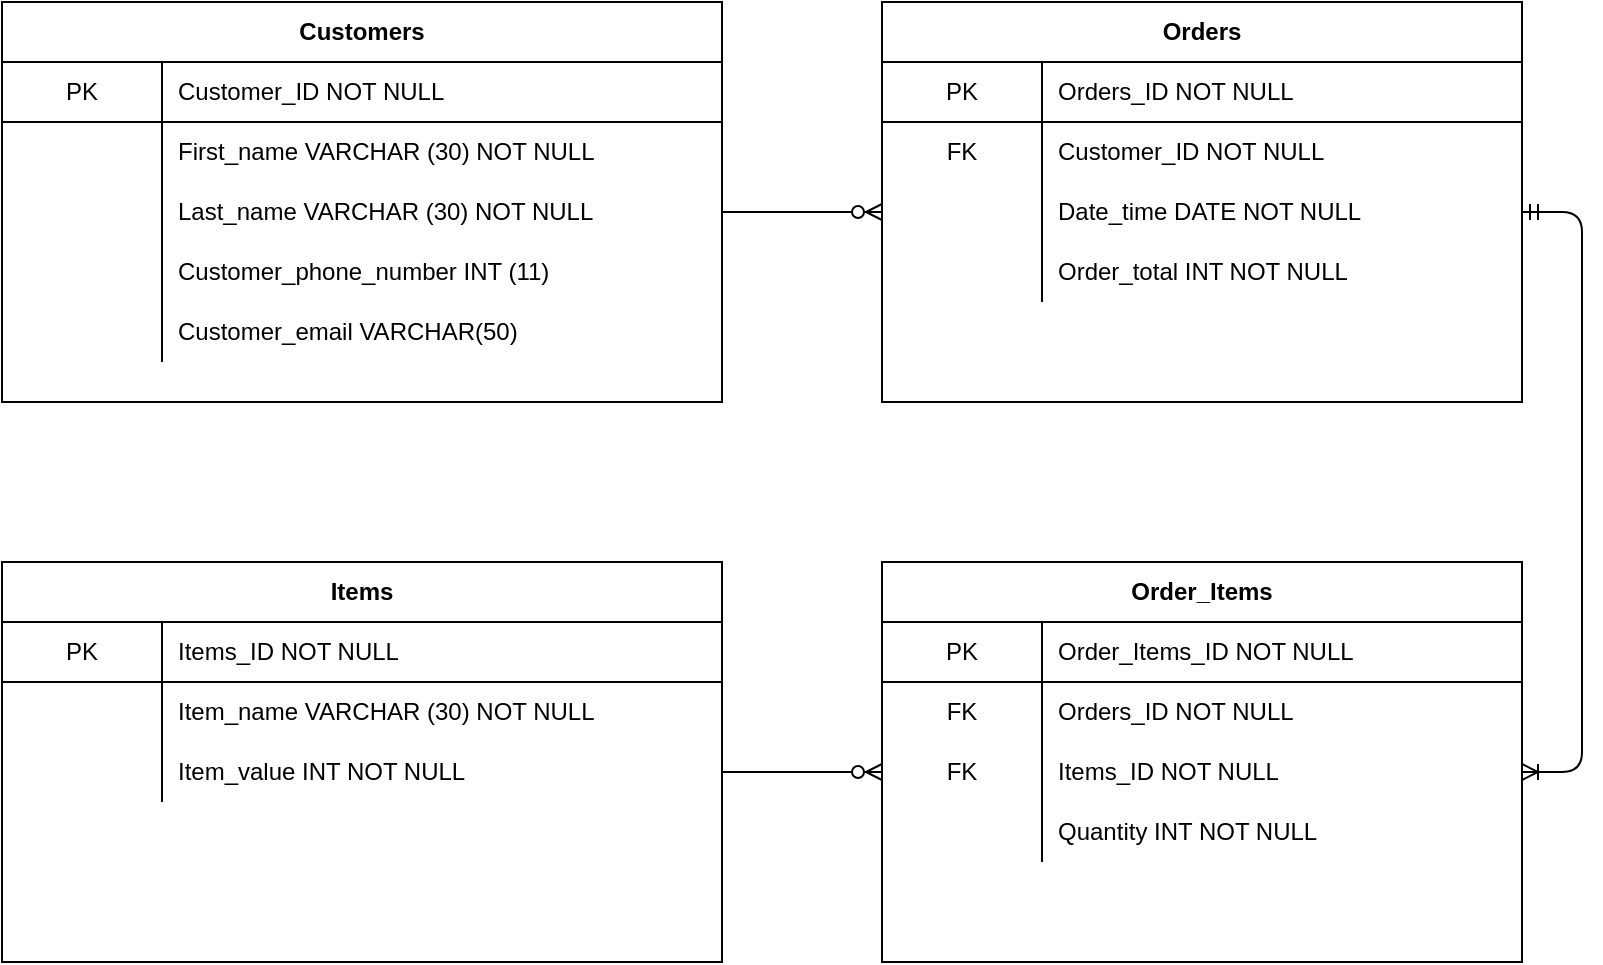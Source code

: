 <mxfile version="14.2.7" type="github">
  <diagram name="Page-1" id="9f46799a-70d6-7492-0946-bef42562c5a5">
    <mxGraphModel dx="1422" dy="832" grid="1" gridSize="10" guides="1" tooltips="1" connect="1" arrows="1" fold="1" page="1" pageScale="1" pageWidth="1100" pageHeight="850" background="#ffffff" math="0" shadow="0">
      <root>
        <mxCell id="0" />
        <mxCell id="1" parent="0" />
        <mxCell id="aNF0O6-SXwINJK2UG5cX-1" value="Customers" style="shape=table;html=1;whiteSpace=wrap;startSize=30;container=1;collapsible=0;childLayout=tableLayout;fixedRows=1;rowLines=0;fontStyle=1;align=center;" parent="1" vertex="1">
          <mxGeometry x="40" y="80" width="360" height="200" as="geometry" />
        </mxCell>
        <mxCell id="aNF0O6-SXwINJK2UG5cX-2" value="" style="shape=partialRectangle;html=1;whiteSpace=wrap;collapsible=0;dropTarget=0;pointerEvents=0;fillColor=none;top=0;left=0;bottom=1;right=0;points=[[0,0.5],[1,0.5]];portConstraint=eastwest;" parent="aNF0O6-SXwINJK2UG5cX-1" vertex="1">
          <mxGeometry y="30" width="360" height="30" as="geometry" />
        </mxCell>
        <mxCell id="aNF0O6-SXwINJK2UG5cX-3" value="PK" style="shape=partialRectangle;html=1;whiteSpace=wrap;connectable=0;fillColor=none;top=0;left=0;bottom=0;right=0;overflow=hidden;" parent="aNF0O6-SXwINJK2UG5cX-2" vertex="1">
          <mxGeometry width="80" height="30" as="geometry" />
        </mxCell>
        <mxCell id="aNF0O6-SXwINJK2UG5cX-4" value="Customer_ID NOT NULL" style="shape=partialRectangle;html=1;whiteSpace=wrap;connectable=0;fillColor=none;top=0;left=0;bottom=0;right=0;align=left;spacingLeft=6;overflow=hidden;" parent="aNF0O6-SXwINJK2UG5cX-2" vertex="1">
          <mxGeometry x="80" width="280" height="30" as="geometry" />
        </mxCell>
        <mxCell id="aNF0O6-SXwINJK2UG5cX-5" value="" style="shape=partialRectangle;html=1;whiteSpace=wrap;collapsible=0;dropTarget=0;pointerEvents=0;fillColor=none;top=0;left=0;bottom=0;right=0;points=[[0,0.5],[1,0.5]];portConstraint=eastwest;" parent="aNF0O6-SXwINJK2UG5cX-1" vertex="1">
          <mxGeometry y="60" width="360" height="30" as="geometry" />
        </mxCell>
        <mxCell id="aNF0O6-SXwINJK2UG5cX-6" value="" style="shape=partialRectangle;html=1;whiteSpace=wrap;connectable=0;fillColor=none;top=0;left=0;bottom=0;right=0;overflow=hidden;" parent="aNF0O6-SXwINJK2UG5cX-5" vertex="1">
          <mxGeometry width="80" height="30" as="geometry" />
        </mxCell>
        <mxCell id="aNF0O6-SXwINJK2UG5cX-7" value="First_name VARCHAR (30) NOT NULL" style="shape=partialRectangle;html=1;whiteSpace=wrap;connectable=0;fillColor=none;top=0;left=0;bottom=0;right=0;align=left;spacingLeft=6;overflow=hidden;" parent="aNF0O6-SXwINJK2UG5cX-5" vertex="1">
          <mxGeometry x="80" width="280" height="30" as="geometry" />
        </mxCell>
        <mxCell id="aNF0O6-SXwINJK2UG5cX-8" value="" style="shape=partialRectangle;html=1;whiteSpace=wrap;collapsible=0;dropTarget=0;pointerEvents=0;fillColor=none;top=0;left=0;bottom=0;right=0;points=[[0,0.5],[1,0.5]];portConstraint=eastwest;" parent="aNF0O6-SXwINJK2UG5cX-1" vertex="1">
          <mxGeometry y="90" width="360" height="30" as="geometry" />
        </mxCell>
        <mxCell id="aNF0O6-SXwINJK2UG5cX-9" value="" style="shape=partialRectangle;html=1;whiteSpace=wrap;connectable=0;fillColor=none;top=0;left=0;bottom=0;right=0;overflow=hidden;" parent="aNF0O6-SXwINJK2UG5cX-8" vertex="1">
          <mxGeometry width="80" height="30" as="geometry" />
        </mxCell>
        <mxCell id="aNF0O6-SXwINJK2UG5cX-10" value="Last_name VARCHAR (30) NOT NULL" style="shape=partialRectangle;html=1;whiteSpace=wrap;connectable=0;fillColor=none;top=0;left=0;bottom=0;right=0;align=left;spacingLeft=6;overflow=hidden;" parent="aNF0O6-SXwINJK2UG5cX-8" vertex="1">
          <mxGeometry x="80" width="280" height="30" as="geometry" />
        </mxCell>
        <mxCell id="aNF0O6-SXwINJK2UG5cX-84" style="shape=partialRectangle;html=1;whiteSpace=wrap;collapsible=0;dropTarget=0;pointerEvents=0;fillColor=none;top=0;left=0;bottom=0;right=0;points=[[0,0.5],[1,0.5]];portConstraint=eastwest;" parent="aNF0O6-SXwINJK2UG5cX-1" vertex="1">
          <mxGeometry y="120" width="360" height="30" as="geometry" />
        </mxCell>
        <mxCell id="aNF0O6-SXwINJK2UG5cX-85" style="shape=partialRectangle;html=1;whiteSpace=wrap;connectable=0;fillColor=none;top=0;left=0;bottom=0;right=0;overflow=hidden;" parent="aNF0O6-SXwINJK2UG5cX-84" vertex="1">
          <mxGeometry width="80" height="30" as="geometry" />
        </mxCell>
        <mxCell id="aNF0O6-SXwINJK2UG5cX-86" value="Customer_phone_number INT (11)&amp;nbsp;" style="shape=partialRectangle;html=1;whiteSpace=wrap;connectable=0;fillColor=none;top=0;left=0;bottom=0;right=0;align=left;spacingLeft=6;overflow=hidden;" parent="aNF0O6-SXwINJK2UG5cX-84" vertex="1">
          <mxGeometry x="80" width="280" height="30" as="geometry" />
        </mxCell>
        <mxCell id="aNF0O6-SXwINJK2UG5cX-87" style="shape=partialRectangle;html=1;whiteSpace=wrap;collapsible=0;dropTarget=0;pointerEvents=0;fillColor=none;top=0;left=0;bottom=0;right=0;points=[[0,0.5],[1,0.5]];portConstraint=eastwest;" parent="aNF0O6-SXwINJK2UG5cX-1" vertex="1">
          <mxGeometry y="150" width="360" height="30" as="geometry" />
        </mxCell>
        <mxCell id="aNF0O6-SXwINJK2UG5cX-88" style="shape=partialRectangle;html=1;whiteSpace=wrap;connectable=0;fillColor=none;top=0;left=0;bottom=0;right=0;overflow=hidden;" parent="aNF0O6-SXwINJK2UG5cX-87" vertex="1">
          <mxGeometry width="80" height="30" as="geometry" />
        </mxCell>
        <mxCell id="aNF0O6-SXwINJK2UG5cX-89" value="Customer_email VARCHAR(50)" style="shape=partialRectangle;html=1;whiteSpace=wrap;connectable=0;fillColor=none;top=0;left=0;bottom=0;right=0;align=left;spacingLeft=6;overflow=hidden;" parent="aNF0O6-SXwINJK2UG5cX-87" vertex="1">
          <mxGeometry x="80" width="280" height="30" as="geometry" />
        </mxCell>
        <mxCell id="aNF0O6-SXwINJK2UG5cX-16" value="Orders" style="shape=table;html=1;whiteSpace=wrap;startSize=30;container=1;collapsible=0;childLayout=tableLayout;fixedRows=1;rowLines=0;fontStyle=1;align=center;" parent="1" vertex="1">
          <mxGeometry x="480" y="80" width="320" height="200" as="geometry" />
        </mxCell>
        <mxCell id="aNF0O6-SXwINJK2UG5cX-17" value="" style="shape=partialRectangle;html=1;whiteSpace=wrap;collapsible=0;dropTarget=0;pointerEvents=0;fillColor=none;top=0;left=0;bottom=1;right=0;points=[[0,0.5],[1,0.5]];portConstraint=eastwest;" parent="aNF0O6-SXwINJK2UG5cX-16" vertex="1">
          <mxGeometry y="30" width="320" height="30" as="geometry" />
        </mxCell>
        <mxCell id="aNF0O6-SXwINJK2UG5cX-18" value="PK" style="shape=partialRectangle;html=1;whiteSpace=wrap;connectable=0;fillColor=none;top=0;left=0;bottom=0;right=0;overflow=hidden;" parent="aNF0O6-SXwINJK2UG5cX-17" vertex="1">
          <mxGeometry width="80" height="30" as="geometry" />
        </mxCell>
        <mxCell id="aNF0O6-SXwINJK2UG5cX-19" value="Orders_ID NOT NULL" style="shape=partialRectangle;html=1;whiteSpace=wrap;connectable=0;fillColor=none;top=0;left=0;bottom=0;right=0;align=left;spacingLeft=6;overflow=hidden;" parent="aNF0O6-SXwINJK2UG5cX-17" vertex="1">
          <mxGeometry x="80" width="240" height="30" as="geometry" />
        </mxCell>
        <mxCell id="aNF0O6-SXwINJK2UG5cX-20" value="" style="shape=partialRectangle;html=1;whiteSpace=wrap;collapsible=0;dropTarget=0;pointerEvents=0;fillColor=none;top=0;left=0;bottom=0;right=0;points=[[0,0.5],[1,0.5]];portConstraint=eastwest;" parent="aNF0O6-SXwINJK2UG5cX-16" vertex="1">
          <mxGeometry y="60" width="320" height="30" as="geometry" />
        </mxCell>
        <mxCell id="aNF0O6-SXwINJK2UG5cX-21" value="FK" style="shape=partialRectangle;html=1;whiteSpace=wrap;connectable=0;fillColor=none;top=0;left=0;bottom=0;right=0;overflow=hidden;" parent="aNF0O6-SXwINJK2UG5cX-20" vertex="1">
          <mxGeometry width="80" height="30" as="geometry" />
        </mxCell>
        <mxCell id="aNF0O6-SXwINJK2UG5cX-22" value="Customer_ID NOT NULL" style="shape=partialRectangle;html=1;whiteSpace=wrap;connectable=0;fillColor=none;top=0;left=0;bottom=0;right=0;align=left;spacingLeft=6;overflow=hidden;" parent="aNF0O6-SXwINJK2UG5cX-20" vertex="1">
          <mxGeometry x="80" width="240" height="30" as="geometry" />
        </mxCell>
        <mxCell id="aNF0O6-SXwINJK2UG5cX-23" value="" style="shape=partialRectangle;html=1;whiteSpace=wrap;collapsible=0;dropTarget=0;pointerEvents=0;fillColor=none;top=0;left=0;bottom=0;right=0;points=[[0,0.5],[1,0.5]];portConstraint=eastwest;" parent="aNF0O6-SXwINJK2UG5cX-16" vertex="1">
          <mxGeometry y="90" width="320" height="30" as="geometry" />
        </mxCell>
        <mxCell id="aNF0O6-SXwINJK2UG5cX-24" value="" style="shape=partialRectangle;html=1;whiteSpace=wrap;connectable=0;fillColor=none;top=0;left=0;bottom=0;right=0;overflow=hidden;" parent="aNF0O6-SXwINJK2UG5cX-23" vertex="1">
          <mxGeometry width="80" height="30" as="geometry" />
        </mxCell>
        <mxCell id="aNF0O6-SXwINJK2UG5cX-25" value="Date_time DATE NOT NULL" style="shape=partialRectangle;html=1;whiteSpace=wrap;connectable=0;fillColor=none;top=0;left=0;bottom=0;right=0;align=left;spacingLeft=6;overflow=hidden;" parent="aNF0O6-SXwINJK2UG5cX-23" vertex="1">
          <mxGeometry x="80" width="240" height="30" as="geometry" />
        </mxCell>
        <mxCell id="aNF0O6-SXwINJK2UG5cX-90" style="shape=partialRectangle;html=1;whiteSpace=wrap;collapsible=0;dropTarget=0;pointerEvents=0;fillColor=none;top=0;left=0;bottom=0;right=0;points=[[0,0.5],[1,0.5]];portConstraint=eastwest;" parent="aNF0O6-SXwINJK2UG5cX-16" vertex="1">
          <mxGeometry y="120" width="320" height="30" as="geometry" />
        </mxCell>
        <mxCell id="aNF0O6-SXwINJK2UG5cX-91" style="shape=partialRectangle;html=1;whiteSpace=wrap;connectable=0;fillColor=none;top=0;left=0;bottom=0;right=0;overflow=hidden;" parent="aNF0O6-SXwINJK2UG5cX-90" vertex="1">
          <mxGeometry width="80" height="30" as="geometry" />
        </mxCell>
        <mxCell id="aNF0O6-SXwINJK2UG5cX-92" value="Order_total INT NOT NULL" style="shape=partialRectangle;html=1;whiteSpace=wrap;connectable=0;fillColor=none;top=0;left=0;bottom=0;right=0;align=left;spacingLeft=6;overflow=hidden;" parent="aNF0O6-SXwINJK2UG5cX-90" vertex="1">
          <mxGeometry x="80" width="240" height="30" as="geometry" />
        </mxCell>
        <mxCell id="aNF0O6-SXwINJK2UG5cX-26" value="Items" style="shape=table;html=1;whiteSpace=wrap;startSize=30;container=1;collapsible=0;childLayout=tableLayout;fixedRows=1;rowLines=0;fontStyle=1;align=center;" parent="1" vertex="1">
          <mxGeometry x="40" y="360" width="360" height="200" as="geometry" />
        </mxCell>
        <mxCell id="aNF0O6-SXwINJK2UG5cX-27" value="" style="shape=partialRectangle;html=1;whiteSpace=wrap;collapsible=0;dropTarget=0;pointerEvents=0;fillColor=none;top=0;left=0;bottom=1;right=0;points=[[0,0.5],[1,0.5]];portConstraint=eastwest;" parent="aNF0O6-SXwINJK2UG5cX-26" vertex="1">
          <mxGeometry y="30" width="360" height="30" as="geometry" />
        </mxCell>
        <mxCell id="aNF0O6-SXwINJK2UG5cX-28" value="PK" style="shape=partialRectangle;html=1;whiteSpace=wrap;connectable=0;fillColor=none;top=0;left=0;bottom=0;right=0;overflow=hidden;" parent="aNF0O6-SXwINJK2UG5cX-27" vertex="1">
          <mxGeometry width="80" height="30" as="geometry" />
        </mxCell>
        <mxCell id="aNF0O6-SXwINJK2UG5cX-29" value="Items_ID NOT NULL" style="shape=partialRectangle;html=1;whiteSpace=wrap;connectable=0;fillColor=none;top=0;left=0;bottom=0;right=0;align=left;spacingLeft=6;overflow=hidden;" parent="aNF0O6-SXwINJK2UG5cX-27" vertex="1">
          <mxGeometry x="80" width="280" height="30" as="geometry" />
        </mxCell>
        <mxCell id="aNF0O6-SXwINJK2UG5cX-30" value="" style="shape=partialRectangle;html=1;whiteSpace=wrap;collapsible=0;dropTarget=0;pointerEvents=0;fillColor=none;top=0;left=0;bottom=0;right=0;points=[[0,0.5],[1,0.5]];portConstraint=eastwest;" parent="aNF0O6-SXwINJK2UG5cX-26" vertex="1">
          <mxGeometry y="60" width="360" height="30" as="geometry" />
        </mxCell>
        <mxCell id="aNF0O6-SXwINJK2UG5cX-31" value="" style="shape=partialRectangle;html=1;whiteSpace=wrap;connectable=0;fillColor=none;top=0;left=0;bottom=0;right=0;overflow=hidden;" parent="aNF0O6-SXwINJK2UG5cX-30" vertex="1">
          <mxGeometry width="80" height="30" as="geometry" />
        </mxCell>
        <mxCell id="aNF0O6-SXwINJK2UG5cX-32" value="Item_name VARCHAR (30) NOT NULL" style="shape=partialRectangle;html=1;whiteSpace=wrap;connectable=0;fillColor=none;top=0;left=0;bottom=0;right=0;align=left;spacingLeft=6;overflow=hidden;" parent="aNF0O6-SXwINJK2UG5cX-30" vertex="1">
          <mxGeometry x="80" width="280" height="30" as="geometry" />
        </mxCell>
        <mxCell id="aNF0O6-SXwINJK2UG5cX-33" value="" style="shape=partialRectangle;html=1;whiteSpace=wrap;collapsible=0;dropTarget=0;pointerEvents=0;fillColor=none;top=0;left=0;bottom=0;right=0;points=[[0,0.5],[1,0.5]];portConstraint=eastwest;" parent="aNF0O6-SXwINJK2UG5cX-26" vertex="1">
          <mxGeometry y="90" width="360" height="30" as="geometry" />
        </mxCell>
        <mxCell id="aNF0O6-SXwINJK2UG5cX-34" value="" style="shape=partialRectangle;html=1;whiteSpace=wrap;connectable=0;fillColor=none;top=0;left=0;bottom=0;right=0;overflow=hidden;" parent="aNF0O6-SXwINJK2UG5cX-33" vertex="1">
          <mxGeometry width="80" height="30" as="geometry" />
        </mxCell>
        <mxCell id="aNF0O6-SXwINJK2UG5cX-35" value="Item_value INT NOT NULL" style="shape=partialRectangle;html=1;whiteSpace=wrap;connectable=0;fillColor=none;top=0;left=0;bottom=0;right=0;align=left;spacingLeft=6;overflow=hidden;" parent="aNF0O6-SXwINJK2UG5cX-33" vertex="1">
          <mxGeometry x="80" width="280" height="30" as="geometry" />
        </mxCell>
        <mxCell id="aNF0O6-SXwINJK2UG5cX-37" value="Order_Items" style="shape=table;html=1;whiteSpace=wrap;startSize=30;container=1;collapsible=0;childLayout=tableLayout;fixedRows=1;rowLines=0;fontStyle=1;align=center;" parent="1" vertex="1">
          <mxGeometry x="480" y="360" width="320" height="200" as="geometry" />
        </mxCell>
        <mxCell id="aNF0O6-SXwINJK2UG5cX-38" value="" style="shape=partialRectangle;html=1;whiteSpace=wrap;collapsible=0;dropTarget=0;pointerEvents=0;fillColor=none;top=0;left=0;bottom=1;right=0;points=[[0,0.5],[1,0.5]];portConstraint=eastwest;" parent="aNF0O6-SXwINJK2UG5cX-37" vertex="1">
          <mxGeometry y="30" width="320" height="30" as="geometry" />
        </mxCell>
        <mxCell id="aNF0O6-SXwINJK2UG5cX-39" value="PK" style="shape=partialRectangle;html=1;whiteSpace=wrap;connectable=0;fillColor=none;top=0;left=0;bottom=0;right=0;overflow=hidden;" parent="aNF0O6-SXwINJK2UG5cX-38" vertex="1">
          <mxGeometry width="80" height="30" as="geometry" />
        </mxCell>
        <mxCell id="aNF0O6-SXwINJK2UG5cX-40" value="Order_Items_ID NOT NULL" style="shape=partialRectangle;html=1;whiteSpace=wrap;connectable=0;fillColor=none;top=0;left=0;bottom=0;right=0;align=left;spacingLeft=6;overflow=hidden;" parent="aNF0O6-SXwINJK2UG5cX-38" vertex="1">
          <mxGeometry x="80" width="240" height="30" as="geometry" />
        </mxCell>
        <mxCell id="aNF0O6-SXwINJK2UG5cX-41" value="" style="shape=partialRectangle;html=1;whiteSpace=wrap;collapsible=0;dropTarget=0;pointerEvents=0;fillColor=none;top=0;left=0;bottom=0;right=0;points=[[0,0.5],[1,0.5]];portConstraint=eastwest;" parent="aNF0O6-SXwINJK2UG5cX-37" vertex="1">
          <mxGeometry y="60" width="320" height="30" as="geometry" />
        </mxCell>
        <mxCell id="aNF0O6-SXwINJK2UG5cX-42" value="FK" style="shape=partialRectangle;html=1;whiteSpace=wrap;connectable=0;fillColor=none;top=0;left=0;bottom=0;right=0;overflow=hidden;" parent="aNF0O6-SXwINJK2UG5cX-41" vertex="1">
          <mxGeometry width="80" height="30" as="geometry" />
        </mxCell>
        <mxCell id="aNF0O6-SXwINJK2UG5cX-43" value="Orders_ID NOT NULL" style="shape=partialRectangle;html=1;whiteSpace=wrap;connectable=0;fillColor=none;top=0;left=0;bottom=0;right=0;align=left;spacingLeft=6;overflow=hidden;" parent="aNF0O6-SXwINJK2UG5cX-41" vertex="1">
          <mxGeometry x="80" width="240" height="30" as="geometry" />
        </mxCell>
        <mxCell id="aNF0O6-SXwINJK2UG5cX-44" value="" style="shape=partialRectangle;html=1;whiteSpace=wrap;collapsible=0;dropTarget=0;pointerEvents=0;fillColor=none;top=0;left=0;bottom=0;right=0;points=[[0,0.5],[1,0.5]];portConstraint=eastwest;" parent="aNF0O6-SXwINJK2UG5cX-37" vertex="1">
          <mxGeometry y="90" width="320" height="30" as="geometry" />
        </mxCell>
        <mxCell id="aNF0O6-SXwINJK2UG5cX-45" value="FK" style="shape=partialRectangle;html=1;whiteSpace=wrap;connectable=0;fillColor=none;top=0;left=0;bottom=0;right=0;overflow=hidden;" parent="aNF0O6-SXwINJK2UG5cX-44" vertex="1">
          <mxGeometry width="80" height="30" as="geometry" />
        </mxCell>
        <mxCell id="aNF0O6-SXwINJK2UG5cX-46" value="Items_ID NOT NULL" style="shape=partialRectangle;html=1;whiteSpace=wrap;connectable=0;fillColor=none;top=0;left=0;bottom=0;right=0;align=left;spacingLeft=6;overflow=hidden;" parent="aNF0O6-SXwINJK2UG5cX-44" vertex="1">
          <mxGeometry x="80" width="240" height="30" as="geometry" />
        </mxCell>
        <mxCell id="aNF0O6-SXwINJK2UG5cX-93" style="shape=partialRectangle;html=1;whiteSpace=wrap;collapsible=0;dropTarget=0;pointerEvents=0;fillColor=none;top=0;left=0;bottom=0;right=0;points=[[0,0.5],[1,0.5]];portConstraint=eastwest;" parent="aNF0O6-SXwINJK2UG5cX-37" vertex="1">
          <mxGeometry y="120" width="320" height="30" as="geometry" />
        </mxCell>
        <mxCell id="aNF0O6-SXwINJK2UG5cX-94" style="shape=partialRectangle;html=1;whiteSpace=wrap;connectable=0;fillColor=none;top=0;left=0;bottom=0;right=0;overflow=hidden;" parent="aNF0O6-SXwINJK2UG5cX-93" vertex="1">
          <mxGeometry width="80" height="30" as="geometry" />
        </mxCell>
        <mxCell id="aNF0O6-SXwINJK2UG5cX-95" value="Quantity INT NOT NULL" style="shape=partialRectangle;html=1;whiteSpace=wrap;connectable=0;fillColor=none;top=0;left=0;bottom=0;right=0;align=left;spacingLeft=6;overflow=hidden;" parent="aNF0O6-SXwINJK2UG5cX-93" vertex="1">
          <mxGeometry x="80" width="240" height="30" as="geometry" />
        </mxCell>
        <mxCell id="aNF0O6-SXwINJK2UG5cX-102" value="" style="edgeStyle=entityRelationEdgeStyle;fontSize=12;html=1;endArrow=ERzeroToMany;endFill=1;entryX=0;entryY=0.5;entryDx=0;entryDy=0;exitX=1;exitY=0.5;exitDx=0;exitDy=0;" parent="1" source="aNF0O6-SXwINJK2UG5cX-8" target="aNF0O6-SXwINJK2UG5cX-23" edge="1">
          <mxGeometry width="100" height="100" relative="1" as="geometry">
            <mxPoint x="370" y="425" as="sourcePoint" />
            <mxPoint x="470" y="325" as="targetPoint" />
          </mxGeometry>
        </mxCell>
        <mxCell id="aNF0O6-SXwINJK2UG5cX-103" value="" style="edgeStyle=entityRelationEdgeStyle;fontSize=12;html=1;endArrow=ERzeroToMany;endFill=1;entryX=0;entryY=0.5;entryDx=0;entryDy=0;exitX=1;exitY=0.5;exitDx=0;exitDy=0;" parent="1" source="aNF0O6-SXwINJK2UG5cX-33" target="aNF0O6-SXwINJK2UG5cX-44" edge="1">
          <mxGeometry width="100" height="100" relative="1" as="geometry">
            <mxPoint x="420" y="630" as="sourcePoint" />
            <mxPoint x="500" y="630" as="targetPoint" />
          </mxGeometry>
        </mxCell>
        <mxCell id="dIZdK0SH_bQBTdoVvHRp-1" value="" style="edgeStyle=entityRelationEdgeStyle;fontSize=12;html=1;endArrow=ERoneToMany;startArrow=ERmandOne;entryX=1;entryY=0.5;entryDx=0;entryDy=0;exitX=1;exitY=0.5;exitDx=0;exitDy=0;" edge="1" parent="1" source="aNF0O6-SXwINJK2UG5cX-23" target="aNF0O6-SXwINJK2UG5cX-44">
          <mxGeometry width="100" height="100" relative="1" as="geometry">
            <mxPoint x="510" y="740" as="sourcePoint" />
            <mxPoint x="610" y="640" as="targetPoint" />
          </mxGeometry>
        </mxCell>
      </root>
    </mxGraphModel>
  </diagram>
</mxfile>

